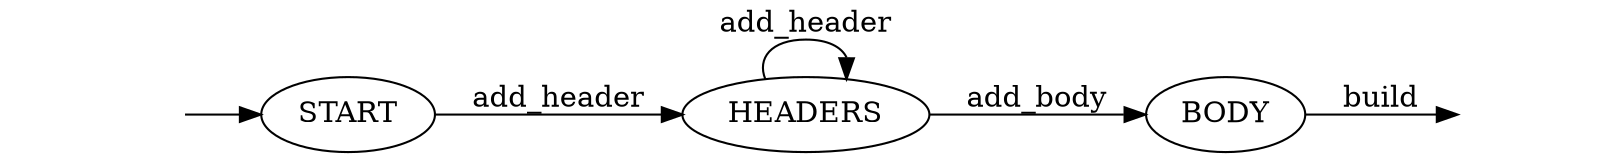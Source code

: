 strict digraph {
    rankdir="LR"

    _start_ [color="#FFFFFF" fontcolor="#FFFFFF"]
    _end_  [color="#FFFFFF" fontcolor="#FFFFFF"]

    _start_ -> START
    START -> HEADERS [label="add_header"]
    HEADERS -> HEADERS [label="add_header"]
    HEADERS -> BODY [label="add_body"]
    BODY -> _end_ [label="build"]
}


